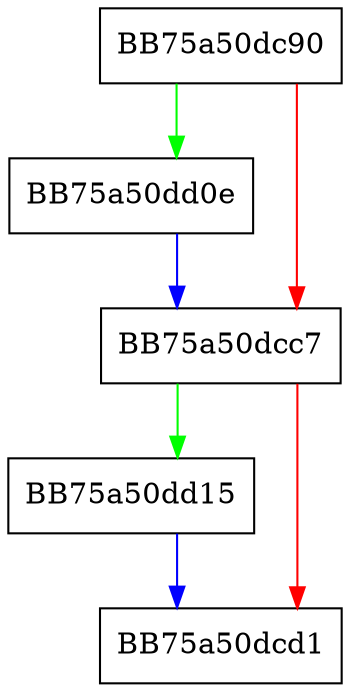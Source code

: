 digraph RpfAPI_EntropyBuff {
  node [shape="box"];
  graph [splines=ortho];
  BB75a50dc90 -> BB75a50dd0e [color="green"];
  BB75a50dc90 -> BB75a50dcc7 [color="red"];
  BB75a50dcc7 -> BB75a50dd15 [color="green"];
  BB75a50dcc7 -> BB75a50dcd1 [color="red"];
  BB75a50dd0e -> BB75a50dcc7 [color="blue"];
  BB75a50dd15 -> BB75a50dcd1 [color="blue"];
}
